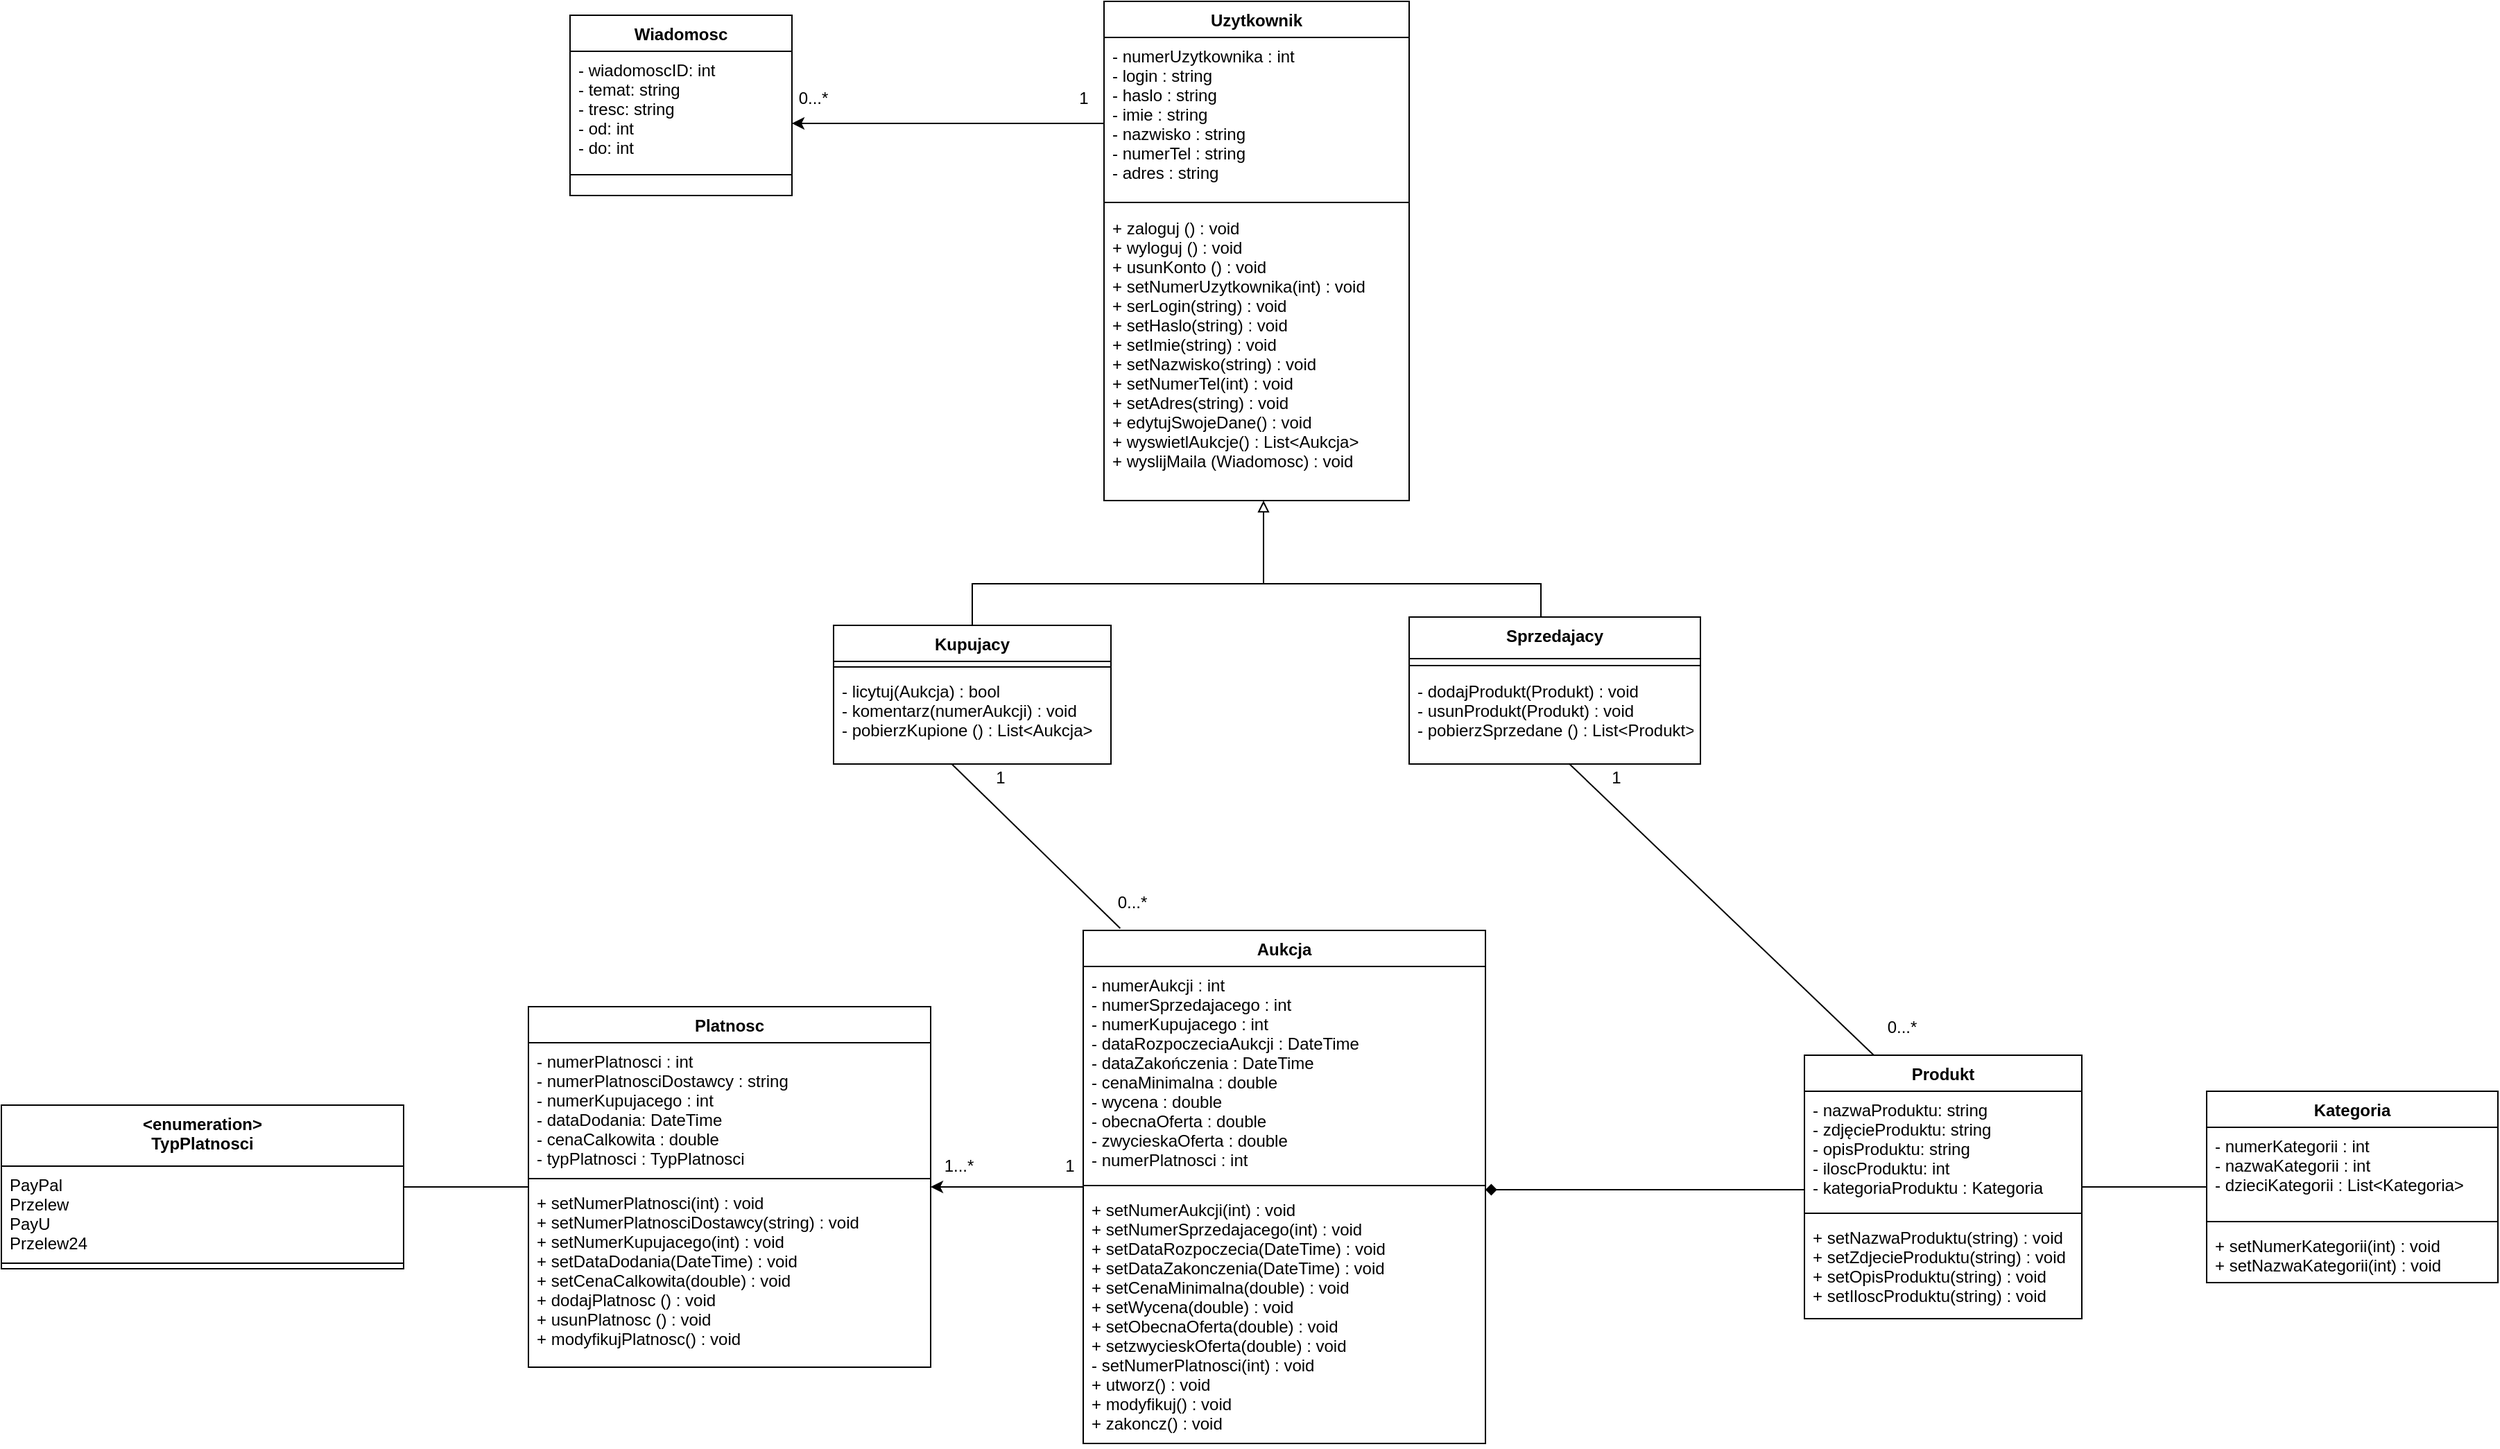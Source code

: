 <mxfile version="13.7.9" type="device"><diagram id="bztWsptkCascuetje8dd" name="Strona-1"><mxGraphModel dx="2331" dy="2036" grid="1" gridSize="10" guides="1" tooltips="1" connect="1" arrows="1" fold="1" page="1" pageScale="1" pageWidth="827" pageHeight="1169" math="0" shadow="0"><root><mxCell id="0"/><mxCell id="1" parent="0"/><mxCell id="1QiTYBrYxXCfAJ26mwxT-9" value="" style="edgeStyle=orthogonalEdgeStyle;rounded=0;orthogonalLoop=1;jettySize=auto;html=1;endArrow=none;endFill=0;" parent="1" edge="1"><mxGeometry relative="1" as="geometry"><mxPoint x="160" y="40" as="sourcePoint"/><Array as="points"><mxPoint x="360" y="40"/></Array><mxPoint x="360.0" y="70" as="targetPoint"/></mxGeometry></mxCell><mxCell id="1QiTYBrYxXCfAJ26mwxT-16" value="" style="edgeStyle=orthogonalEdgeStyle;rounded=0;orthogonalLoop=1;jettySize=auto;html=1;endArrow=none;endFill=0;startArrow=block;startFill=0;" parent="1" source="1QiTYBrYxXCfAJ26mwxT-20" edge="1"><mxGeometry relative="1" as="geometry"><mxPoint x="145" y="40" as="sourcePoint"/><Array as="points"><mxPoint x="160" y="40"/><mxPoint x="-50" y="40"/></Array><mxPoint x="-50" y="70" as="targetPoint"/></mxGeometry></mxCell><mxCell id="1QiTYBrYxXCfAJ26mwxT-32" value="" style="edgeStyle=orthogonalEdgeStyle;rounded=0;orthogonalLoop=1;jettySize=auto;html=1;startArrow=diamond;startFill=1;endArrow=none;endFill=0;" parent="1" edge="1"><mxGeometry relative="1" as="geometry"><Array as="points"><mxPoint x="500" y="477"/><mxPoint x="500" y="477"/></Array><mxPoint x="320" y="477" as="sourcePoint"/><mxPoint x="550" y="477" as="targetPoint"/></mxGeometry></mxCell><mxCell id="1QiTYBrYxXCfAJ26mwxT-37" value="" style="edgeStyle=orthogonalEdgeStyle;rounded=0;orthogonalLoop=1;jettySize=auto;html=1;startArrow=none;startFill=0;endArrow=none;endFill=0;" parent="1" source="1QiTYBrYxXCfAJ26mwxT-28" target="1QiTYBrYxXCfAJ26mwxT-33" edge="1"><mxGeometry relative="1" as="geometry"/></mxCell><mxCell id="1QiTYBrYxXCfAJ26mwxT-17" value="Uzytkownik" style="swimlane;fontStyle=1;align=center;verticalAlign=top;childLayout=stackLayout;horizontal=1;startSize=26;horizontalStack=0;resizeParent=1;resizeParentMax=0;resizeLast=0;collapsible=1;marginBottom=0;" parent="1" vertex="1"><mxGeometry x="45" y="-380" width="220" height="360" as="geometry"/></mxCell><mxCell id="1QiTYBrYxXCfAJ26mwxT-18" value="- numerUzytkownika : int&#10;- login : string&#10;- haslo : string&#10;- imie : string&#10;- nazwisko : string&#10;- numerTel : string&#10;- adres : string&#10;" style="text;strokeColor=none;fillColor=none;align=left;verticalAlign=top;spacingLeft=4;spacingRight=4;overflow=hidden;rotatable=0;points=[[0,0.5],[1,0.5]];portConstraint=eastwest;" parent="1QiTYBrYxXCfAJ26mwxT-17" vertex="1"><mxGeometry y="26" width="220" height="114" as="geometry"/></mxCell><mxCell id="1QiTYBrYxXCfAJ26mwxT-19" value="" style="line;strokeWidth=1;fillColor=none;align=left;verticalAlign=middle;spacingTop=-1;spacingLeft=3;spacingRight=3;rotatable=0;labelPosition=right;points=[];portConstraint=eastwest;" parent="1QiTYBrYxXCfAJ26mwxT-17" vertex="1"><mxGeometry y="140" width="220" height="10" as="geometry"/></mxCell><mxCell id="1QiTYBrYxXCfAJ26mwxT-20" value="+ zaloguj () : void&#10;+ wyloguj () : void&#10;+ usunKonto () : void&#10;+ setNumerUzytkownika(int) : void&#10;+ serLogin(string) : void&#10;+ setHaslo(string) : void&#10;+ setImie(string) : void&#10;+ setNazwisko(string) : void&#10;+ setNumerTel(int) : void&#10;+ setAdres(string) : void&#10;+ edytujSwojeDane() : void&#10;+ wyswietlAukcje() : List&lt;Aukcja&gt;&#10;+ wyslijMaila (Wiadomosc) : void&#10;&#10;&#10;+ wyslijMaila (class) : void" style="text;strokeColor=none;fillColor=none;align=left;verticalAlign=top;spacingLeft=4;spacingRight=4;overflow=hidden;rotatable=0;points=[[0,0.5],[1,0.5]];portConstraint=eastwest;" parent="1QiTYBrYxXCfAJ26mwxT-17" vertex="1"><mxGeometry y="150" width="220" height="210" as="geometry"/></mxCell><mxCell id="p9zXx0TH0CsiNXQG6uVL-6" style="edgeStyle=none;rounded=0;orthogonalLoop=1;jettySize=auto;html=1;entryX=0.426;entryY=1;entryDx=0;entryDy=0;entryPerimeter=0;endArrow=none;endFill=0;exitX=0.092;exitY=-0.004;exitDx=0;exitDy=0;exitPerimeter=0;" parent="1" source="1QiTYBrYxXCfAJ26mwxT-23" target="9ekMRcsOpP5Qstj9Rp_0-63" edge="1"><mxGeometry relative="1" as="geometry"><mxPoint x="-63.78" y="176.792" as="targetPoint"/></mxGeometry></mxCell><mxCell id="p9zXx0TH0CsiNXQG6uVL-8" style="edgeStyle=none;rounded=0;orthogonalLoop=1;jettySize=auto;html=1;entryX=0.576;entryY=0.994;entryDx=0;entryDy=0;entryPerimeter=0;endArrow=none;endFill=0;exitX=0.25;exitY=0;exitDx=0;exitDy=0;" parent="1" source="1QiTYBrYxXCfAJ26mwxT-28" edge="1"><mxGeometry relative="1" as="geometry"><mxPoint x="380.2" y="169.604" as="targetPoint"/></mxGeometry></mxCell><mxCell id="9ekMRcsOpP5Qstj9Rp_0-14" value="" style="edgeStyle=none;rounded=0;orthogonalLoop=1;jettySize=auto;html=1;startArrow=none;startFill=0;endArrow=classic;endFill=1;" edge="1" parent="1" source="1QiTYBrYxXCfAJ26mwxT-23" target="9ekMRcsOpP5Qstj9Rp_0-10"><mxGeometry relative="1" as="geometry"/></mxCell><mxCell id="1QiTYBrYxXCfAJ26mwxT-23" value="Aukcja" style="swimlane;fontStyle=1;align=center;verticalAlign=top;childLayout=stackLayout;horizontal=1;startSize=26;horizontalStack=0;resizeParent=1;resizeParentMax=0;resizeLast=0;collapsible=1;marginBottom=0;" parent="1" vertex="1"><mxGeometry x="30" y="290" width="290" height="370" as="geometry"/></mxCell><mxCell id="1QiTYBrYxXCfAJ26mwxT-24" value="- numerAukcji : int&#10;- numerSprzedajacego : int&#10;- numerKupujacego : int&#10;- dataRozpoczeciaAukcji : DateTime&#10;- dataZakończenia : DateTime&#10;- cenaMinimalna : double &#10;- wycena : double&#10;- obecnaOferta : double &#10;- zwycieskaOferta : double&#10;- numerPlatnosci : int&#10;&#10;&#10;" style="text;strokeColor=none;fillColor=none;align=left;verticalAlign=top;spacingLeft=4;spacingRight=4;overflow=hidden;rotatable=0;points=[[0,0.5],[1,0.5]];portConstraint=eastwest;" parent="1QiTYBrYxXCfAJ26mwxT-23" vertex="1"><mxGeometry y="26" width="290" height="154" as="geometry"/></mxCell><mxCell id="1QiTYBrYxXCfAJ26mwxT-25" value="" style="line;strokeWidth=1;fillColor=none;align=left;verticalAlign=middle;spacingTop=-1;spacingLeft=3;spacingRight=3;rotatable=0;labelPosition=right;points=[];portConstraint=eastwest;" parent="1QiTYBrYxXCfAJ26mwxT-23" vertex="1"><mxGeometry y="180" width="290" height="8" as="geometry"/></mxCell><mxCell id="1QiTYBrYxXCfAJ26mwxT-26" value="+ setNumerAukcji(int) : void&#10;+ setNumerSprzedajacego(int) : void&#10;+ setDataRozpoczecia(DateTime) : void&#10;+ setDataZakonczenia(DateTime) : void&#10;+ setCenaMinimalna(double) : void&#10;+ setWycena(double) : void&#10;+ setObecnaOferta(double) : void&#10;+ setzwycieskOferta(double) : void&#10;- setNumerPlatnosci(int) : void&#10;+ utworz() : void&#10;+ modyfikuj() : void&#10;+ zakoncz() : void&#10;&#10;" style="text;strokeColor=none;fillColor=none;align=left;verticalAlign=top;spacingLeft=4;spacingRight=4;overflow=hidden;rotatable=0;points=[[0,0.5],[1,0.5]];portConstraint=eastwest;" parent="1QiTYBrYxXCfAJ26mwxT-23" vertex="1"><mxGeometry y="188" width="290" height="182" as="geometry"/></mxCell><mxCell id="1QiTYBrYxXCfAJ26mwxT-62" value="Wiadomosc" style="swimlane;fontStyle=1;align=center;verticalAlign=top;childLayout=stackLayout;horizontal=1;startSize=26;horizontalStack=0;resizeParent=1;resizeParentMax=0;resizeLast=0;collapsible=1;marginBottom=0;" parent="1" vertex="1"><mxGeometry x="-340" y="-370" width="160" height="130" as="geometry"/></mxCell><mxCell id="1QiTYBrYxXCfAJ26mwxT-63" value="- wiadomoscID: int&#10;- temat: string&#10;- tresc: string&#10;- od: int&#10;- do: int" style="text;strokeColor=none;fillColor=none;align=left;verticalAlign=top;spacingLeft=4;spacingRight=4;overflow=hidden;rotatable=0;points=[[0,0.5],[1,0.5]];portConstraint=eastwest;" parent="1QiTYBrYxXCfAJ26mwxT-62" vertex="1"><mxGeometry y="26" width="160" height="74" as="geometry"/></mxCell><mxCell id="1QiTYBrYxXCfAJ26mwxT-64" value="" style="line;strokeWidth=1;fillColor=none;align=left;verticalAlign=middle;spacingTop=-1;spacingLeft=3;spacingRight=3;rotatable=0;labelPosition=right;points=[];portConstraint=eastwest;" parent="1QiTYBrYxXCfAJ26mwxT-62" vertex="1"><mxGeometry y="100" width="160" height="30" as="geometry"/></mxCell><mxCell id="p9zXx0TH0CsiNXQG6uVL-2" style="edgeStyle=orthogonalEdgeStyle;rounded=0;orthogonalLoop=1;jettySize=auto;html=1;exitX=0;exitY=0.5;exitDx=0;exitDy=0;" parent="1" source="1QiTYBrYxXCfAJ26mwxT-18" target="1QiTYBrYxXCfAJ26mwxT-63" edge="1"><mxGeometry relative="1" as="geometry"><Array as="points"><mxPoint x="-100" y="-292"/><mxPoint x="-100" y="-292"/></Array></mxGeometry></mxCell><mxCell id="9ekMRcsOpP5Qstj9Rp_0-6" value="1" style="text;html=1;align=center;verticalAlign=middle;resizable=0;points=[];autosize=1;" vertex="1" parent="1"><mxGeometry x="20" y="-320" width="20" height="20" as="geometry"/></mxCell><mxCell id="9ekMRcsOpP5Qstj9Rp_0-7" value="0...*" style="text;html=1;align=center;verticalAlign=middle;resizable=0;points=[];autosize=1;" vertex="1" parent="1"><mxGeometry x="-185" y="-320" width="40" height="20" as="geometry"/></mxCell><mxCell id="9ekMRcsOpP5Qstj9Rp_0-54" value="" style="edgeStyle=none;rounded=0;orthogonalLoop=1;jettySize=auto;html=1;startArrow=none;startFill=0;endArrow=none;endFill=0;" edge="1" parent="1" source="9ekMRcsOpP5Qstj9Rp_0-10" target="9ekMRcsOpP5Qstj9Rp_0-50"><mxGeometry relative="1" as="geometry"/></mxCell><mxCell id="9ekMRcsOpP5Qstj9Rp_0-55" value="1" style="text;html=1;align=center;verticalAlign=middle;resizable=0;points=[];autosize=1;" vertex="1" parent="1"><mxGeometry x="10" y="450" width="20" height="20" as="geometry"/></mxCell><mxCell id="9ekMRcsOpP5Qstj9Rp_0-56" value="1...*" style="text;html=1;align=center;verticalAlign=middle;resizable=0;points=[];autosize=1;" vertex="1" parent="1"><mxGeometry x="-80" y="450" width="40" height="20" as="geometry"/></mxCell><mxCell id="9ekMRcsOpP5Qstj9Rp_0-57" value="1" style="text;html=1;align=center;verticalAlign=middle;resizable=0;points=[];autosize=1;" vertex="1" parent="1"><mxGeometry x="-40" y="170" width="20" height="20" as="geometry"/></mxCell><mxCell id="9ekMRcsOpP5Qstj9Rp_0-58" value="1" style="text;html=1;align=center;verticalAlign=middle;resizable=0;points=[];autosize=1;" vertex="1" parent="1"><mxGeometry x="404" y="170" width="20" height="20" as="geometry"/></mxCell><mxCell id="9ekMRcsOpP5Qstj9Rp_0-59" value="0...*" style="text;html=1;align=center;verticalAlign=middle;resizable=0;points=[];autosize=1;" vertex="1" parent="1"><mxGeometry x="45" y="260" width="40" height="20" as="geometry"/></mxCell><mxCell id="9ekMRcsOpP5Qstj9Rp_0-60" value="0...*" style="text;html=1;align=center;verticalAlign=middle;resizable=0;points=[];autosize=1;" vertex="1" parent="1"><mxGeometry x="600" y="350" width="40" height="20" as="geometry"/></mxCell><mxCell id="1QiTYBrYxXCfAJ26mwxT-28" value="Produkt" style="swimlane;fontStyle=1;align=center;verticalAlign=top;childLayout=stackLayout;horizontal=1;startSize=26;horizontalStack=0;resizeParent=1;resizeParentMax=0;resizeLast=0;collapsible=1;marginBottom=0;" parent="1" vertex="1"><mxGeometry x="550" y="380" width="200" height="190" as="geometry"/></mxCell><mxCell id="1QiTYBrYxXCfAJ26mwxT-29" value="- nazwaProduktu: string&#10;- zdjęcieProduktu: string&#10;- opisProduktu: string&#10;- iloscProduktu: int&#10;- kategoriaProduktu : Kategoria&#10;" style="text;strokeColor=none;fillColor=none;align=left;verticalAlign=top;spacingLeft=4;spacingRight=4;overflow=hidden;rotatable=0;points=[[0,0.5],[1,0.5]];portConstraint=eastwest;" parent="1QiTYBrYxXCfAJ26mwxT-28" vertex="1"><mxGeometry y="26" width="200" height="84" as="geometry"/></mxCell><mxCell id="1QiTYBrYxXCfAJ26mwxT-30" value="" style="line;strokeWidth=1;fillColor=none;align=left;verticalAlign=middle;spacingTop=-1;spacingLeft=3;spacingRight=3;rotatable=0;labelPosition=right;points=[];portConstraint=eastwest;" parent="1QiTYBrYxXCfAJ26mwxT-28" vertex="1"><mxGeometry y="110" width="200" height="8" as="geometry"/></mxCell><mxCell id="1QiTYBrYxXCfAJ26mwxT-31" value="+ setNazwaProduktu(string) : void&#10;+ setZdjecieProduktu(string) : void&#10;+ setOpisProduktu(string) : void&#10;+ setIloscProduktu(string) : void" style="text;strokeColor=none;fillColor=none;align=left;verticalAlign=top;spacingLeft=4;spacingRight=4;overflow=hidden;rotatable=0;points=[[0,0.5],[1,0.5]];portConstraint=eastwest;" parent="1QiTYBrYxXCfAJ26mwxT-28" vertex="1"><mxGeometry y="118" width="200" height="72" as="geometry"/></mxCell><mxCell id="1QiTYBrYxXCfAJ26mwxT-33" value="Kategoria" style="swimlane;fontStyle=1;align=center;verticalAlign=top;childLayout=stackLayout;horizontal=1;startSize=26;horizontalStack=0;resizeParent=1;resizeParentMax=0;resizeLast=0;collapsible=1;marginBottom=0;" parent="1" vertex="1"><mxGeometry x="840" y="406" width="210" height="138" as="geometry"/></mxCell><mxCell id="1QiTYBrYxXCfAJ26mwxT-34" value="- numerKategorii : int&#10;- nazwaKategorii : int&#10;- dzieciKategorii : List&lt;Kategoria&gt;" style="text;strokeColor=none;fillColor=none;align=left;verticalAlign=top;spacingLeft=4;spacingRight=4;overflow=hidden;rotatable=0;points=[[0,0.5],[1,0.5]];portConstraint=eastwest;" parent="1QiTYBrYxXCfAJ26mwxT-33" vertex="1"><mxGeometry y="26" width="210" height="64" as="geometry"/></mxCell><mxCell id="1QiTYBrYxXCfAJ26mwxT-35" value="" style="line;strokeWidth=1;fillColor=none;align=left;verticalAlign=middle;spacingTop=-1;spacingLeft=3;spacingRight=3;rotatable=0;labelPosition=right;points=[];portConstraint=eastwest;" parent="1QiTYBrYxXCfAJ26mwxT-33" vertex="1"><mxGeometry y="90" width="210" height="8" as="geometry"/></mxCell><mxCell id="1QiTYBrYxXCfAJ26mwxT-36" value="+ setNumerKategorii(int) : void&#10;+ setNazwaKategorii(int) : void" style="text;strokeColor=none;fillColor=none;align=left;verticalAlign=top;spacingLeft=4;spacingRight=4;overflow=hidden;rotatable=0;points=[[0,0.5],[1,0.5]];portConstraint=eastwest;" parent="1QiTYBrYxXCfAJ26mwxT-33" vertex="1"><mxGeometry y="98" width="210" height="40" as="geometry"/></mxCell><mxCell id="9ekMRcsOpP5Qstj9Rp_0-10" value="Platnosc" style="swimlane;fontStyle=1;align=center;verticalAlign=top;childLayout=stackLayout;horizontal=1;startSize=26;horizontalStack=0;resizeParent=1;resizeParentMax=0;resizeLast=0;collapsible=1;marginBottom=0;" vertex="1" parent="1"><mxGeometry x="-370" y="345" width="290" height="260" as="geometry"/></mxCell><mxCell id="9ekMRcsOpP5Qstj9Rp_0-11" value="- numerPlatnosci : int&#10;- numerPlatnosciDostawcy : string&#10;- numerKupujacego : int&#10;- dataDodania: DateTime&#10;- cenaCalkowita : double&#10;- typPlatnosci : TypPlatnosci&#10;&#10;&#10;&#10;" style="text;strokeColor=none;fillColor=none;align=left;verticalAlign=top;spacingLeft=4;spacingRight=4;overflow=hidden;rotatable=0;points=[[0,0.5],[1,0.5]];portConstraint=eastwest;" vertex="1" parent="9ekMRcsOpP5Qstj9Rp_0-10"><mxGeometry y="26" width="290" height="94" as="geometry"/></mxCell><mxCell id="9ekMRcsOpP5Qstj9Rp_0-12" value="" style="line;strokeWidth=1;fillColor=none;align=left;verticalAlign=middle;spacingTop=-1;spacingLeft=3;spacingRight=3;rotatable=0;labelPosition=right;points=[];portConstraint=eastwest;" vertex="1" parent="9ekMRcsOpP5Qstj9Rp_0-10"><mxGeometry y="120" width="290" height="8" as="geometry"/></mxCell><mxCell id="9ekMRcsOpP5Qstj9Rp_0-13" value="+ setNumerPlatnosci(int) : void&#10;+ setNumerPlatnosciDostawcy(string) : void&#10;+ setNumerKupujacego(int) : void&#10;+ setDataDodania(DateTime) : void&#10;+ setCenaCalkowita(double) : void&#10;+ dodajPlatnosc () : void&#10;+ usunPlatnosc () : void&#10;+ modyfikujPlatnosc() : void&#10;&#10;" style="text;strokeColor=none;fillColor=none;align=left;verticalAlign=top;spacingLeft=4;spacingRight=4;overflow=hidden;rotatable=0;points=[[0,0.5],[1,0.5]];portConstraint=eastwest;" vertex="1" parent="9ekMRcsOpP5Qstj9Rp_0-10"><mxGeometry y="128" width="290" height="132" as="geometry"/></mxCell><mxCell id="9ekMRcsOpP5Qstj9Rp_0-50" value="&lt;enumeration&gt;&#10;TypPlatnosci" style="swimlane;fontStyle=1;align=center;verticalAlign=top;childLayout=stackLayout;horizontal=1;startSize=44;horizontalStack=0;resizeParent=1;resizeParentMax=0;resizeLast=0;collapsible=1;marginBottom=0;" vertex="1" parent="1"><mxGeometry x="-750" y="416" width="290" height="118" as="geometry"/></mxCell><mxCell id="9ekMRcsOpP5Qstj9Rp_0-51" value="PayPal&#10;Przelew&#10;PayU&#10;Przelew24" style="text;strokeColor=none;fillColor=none;align=left;verticalAlign=top;spacingLeft=4;spacingRight=4;overflow=hidden;rotatable=0;points=[[0,0.5],[1,0.5]];portConstraint=eastwest;" vertex="1" parent="9ekMRcsOpP5Qstj9Rp_0-50"><mxGeometry y="44" width="290" height="66" as="geometry"/></mxCell><mxCell id="9ekMRcsOpP5Qstj9Rp_0-52" value="" style="line;strokeWidth=1;fillColor=none;align=left;verticalAlign=middle;spacingTop=-1;spacingLeft=3;spacingRight=3;rotatable=0;labelPosition=right;points=[];portConstraint=eastwest;" vertex="1" parent="9ekMRcsOpP5Qstj9Rp_0-50"><mxGeometry y="110" width="290" height="8" as="geometry"/></mxCell><mxCell id="9ekMRcsOpP5Qstj9Rp_0-64" value="Sprzedajacy" style="swimlane;fontStyle=1;align=center;verticalAlign=top;childLayout=stackLayout;horizontal=1;startSize=30;horizontalStack=0;resizeParent=1;resizeParentMax=0;resizeLast=0;collapsible=1;marginBottom=0;" vertex="1" parent="1"><mxGeometry x="265" y="64" width="210" height="106" as="geometry"/></mxCell><mxCell id="9ekMRcsOpP5Qstj9Rp_0-65" value="" style="line;strokeWidth=1;fillColor=none;align=left;verticalAlign=middle;spacingTop=-1;spacingLeft=3;spacingRight=3;rotatable=0;labelPosition=right;points=[];portConstraint=eastwest;" vertex="1" parent="9ekMRcsOpP5Qstj9Rp_0-64"><mxGeometry y="30" width="210" height="10" as="geometry"/></mxCell><mxCell id="9ekMRcsOpP5Qstj9Rp_0-66" value="- dodajProdukt(Produkt) : void&#10;- usunProdukt(Produkt) : void&#10;- pobierzSprzedane () : List&lt;Produkt&gt;" style="text;strokeColor=none;fillColor=none;align=left;verticalAlign=top;spacingLeft=4;spacingRight=4;overflow=hidden;rotatable=0;points=[[0,0.5],[1,0.5]];portConstraint=eastwest;" vertex="1" parent="9ekMRcsOpP5Qstj9Rp_0-64"><mxGeometry y="40" width="210" height="66" as="geometry"/></mxCell><mxCell id="9ekMRcsOpP5Qstj9Rp_0-61" value="Kupujacy" style="swimlane;fontStyle=1;align=center;verticalAlign=top;childLayout=stackLayout;horizontal=1;startSize=26;horizontalStack=0;resizeParent=1;resizeParentMax=0;resizeLast=0;collapsible=1;marginBottom=0;" vertex="1" parent="1"><mxGeometry x="-150" y="70" width="200" height="100" as="geometry"/></mxCell><mxCell id="9ekMRcsOpP5Qstj9Rp_0-62" value="" style="line;strokeWidth=1;fillColor=none;align=left;verticalAlign=middle;spacingTop=-1;spacingLeft=3;spacingRight=3;rotatable=0;labelPosition=right;points=[];portConstraint=eastwest;" vertex="1" parent="9ekMRcsOpP5Qstj9Rp_0-61"><mxGeometry y="26" width="200" height="8" as="geometry"/></mxCell><mxCell id="9ekMRcsOpP5Qstj9Rp_0-63" value="- licytuj(Aukcja) : bool&#10;- komentarz(numerAukcji) : void&#10;- pobierzKupione () : List&lt;Aukcja&gt;&#10;&#10;" style="text;strokeColor=none;fillColor=none;align=left;verticalAlign=top;spacingLeft=4;spacingRight=4;overflow=hidden;rotatable=0;points=[[0,0.5],[1,0.5]];portConstraint=eastwest;" vertex="1" parent="9ekMRcsOpP5Qstj9Rp_0-61"><mxGeometry y="34" width="200" height="66" as="geometry"/></mxCell></root></mxGraphModel></diagram></mxfile>